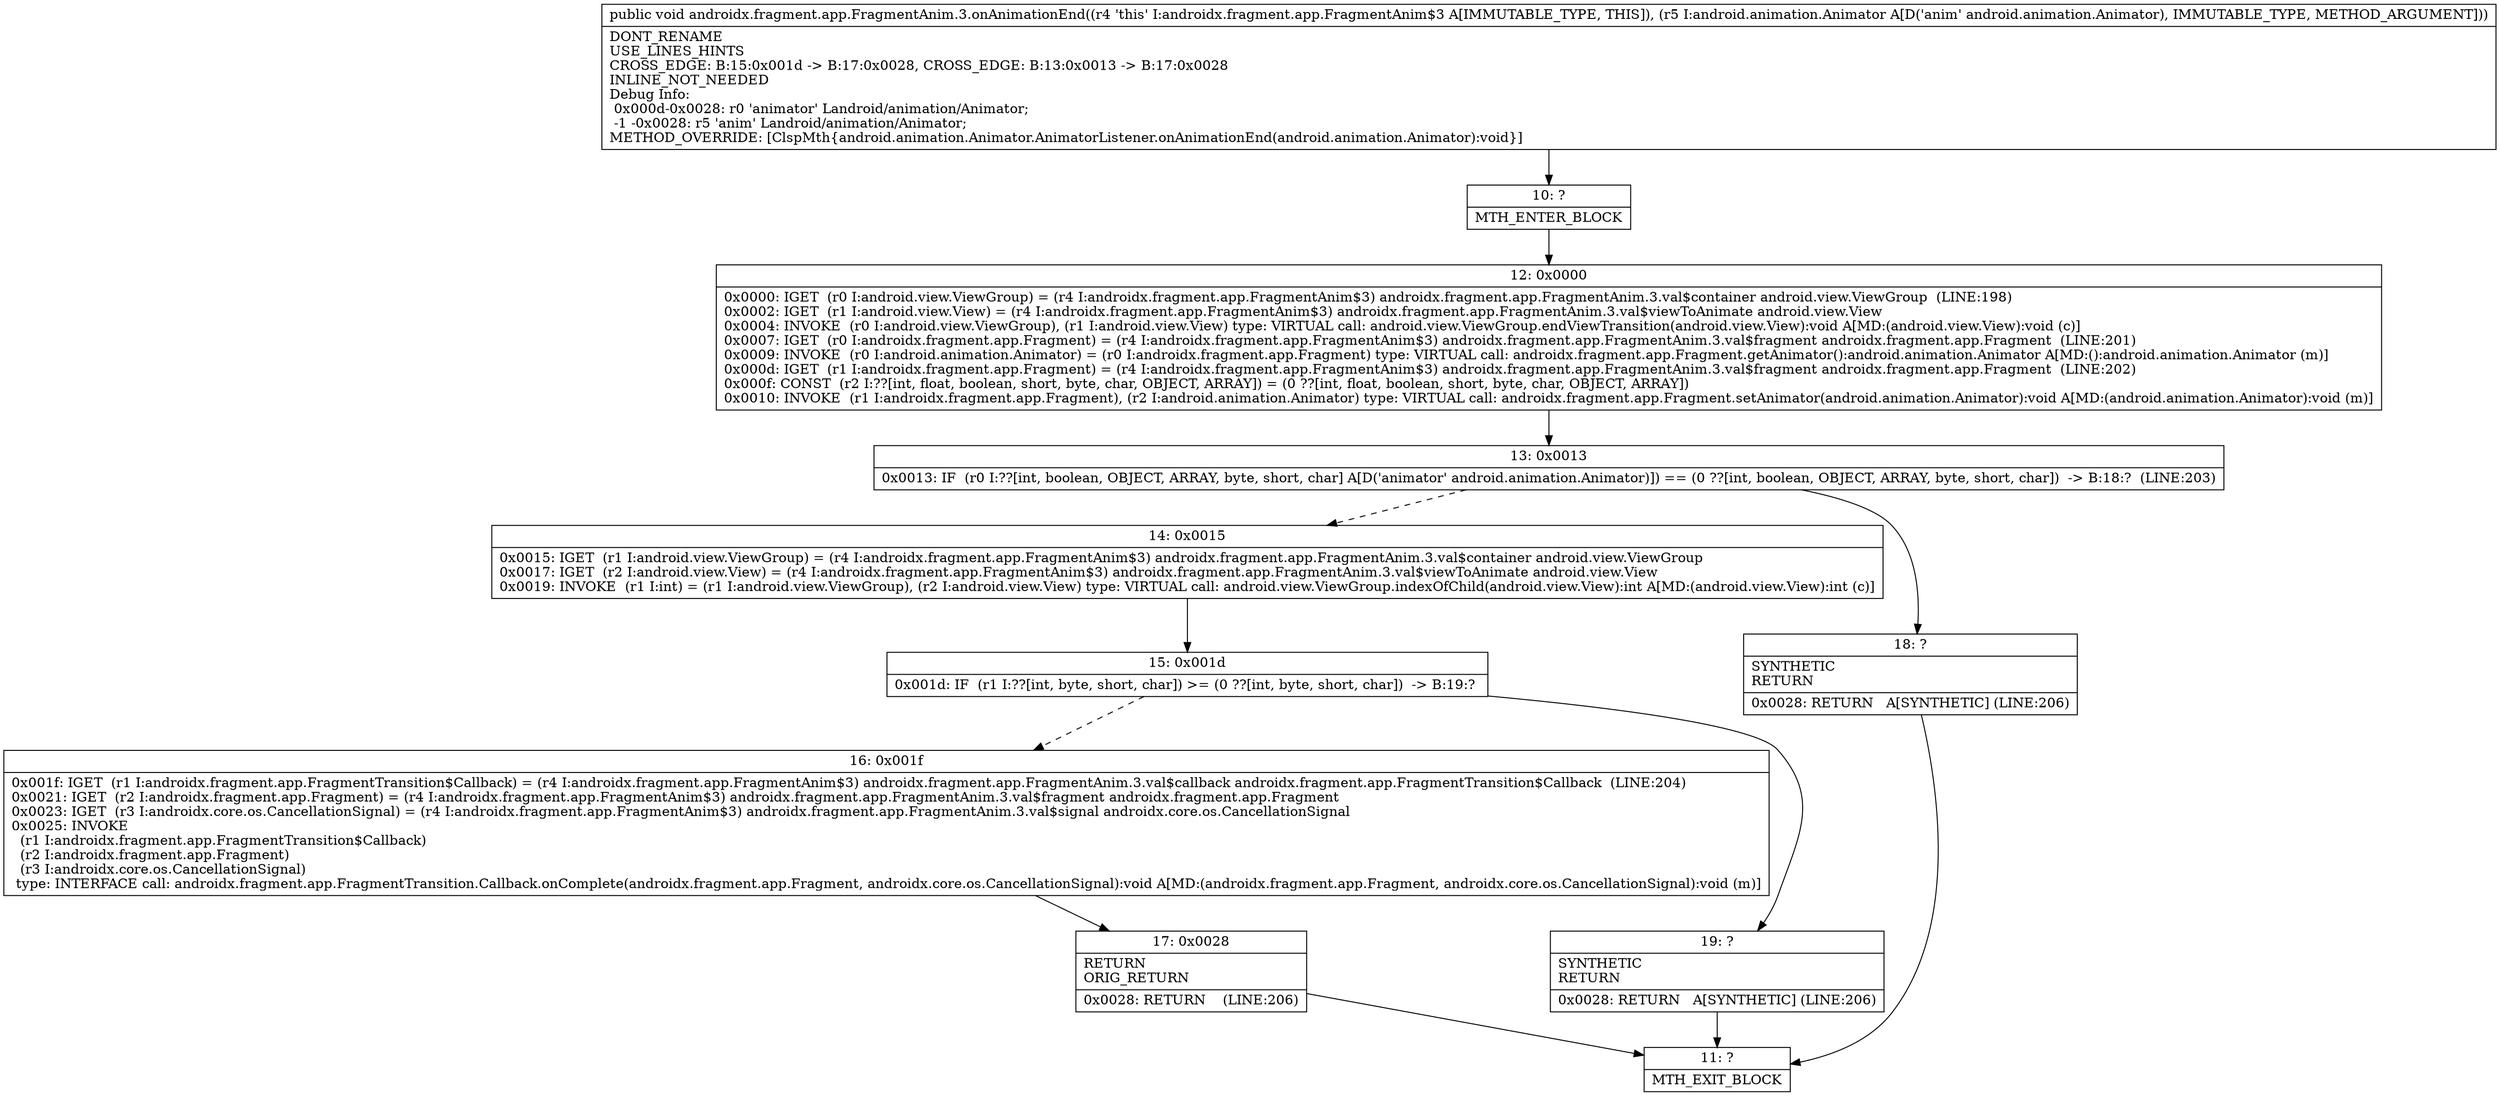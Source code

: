digraph "CFG forandroidx.fragment.app.FragmentAnim.3.onAnimationEnd(Landroid\/animation\/Animator;)V" {
Node_10 [shape=record,label="{10\:\ ?|MTH_ENTER_BLOCK\l}"];
Node_12 [shape=record,label="{12\:\ 0x0000|0x0000: IGET  (r0 I:android.view.ViewGroup) = (r4 I:androidx.fragment.app.FragmentAnim$3) androidx.fragment.app.FragmentAnim.3.val$container android.view.ViewGroup  (LINE:198)\l0x0002: IGET  (r1 I:android.view.View) = (r4 I:androidx.fragment.app.FragmentAnim$3) androidx.fragment.app.FragmentAnim.3.val$viewToAnimate android.view.View \l0x0004: INVOKE  (r0 I:android.view.ViewGroup), (r1 I:android.view.View) type: VIRTUAL call: android.view.ViewGroup.endViewTransition(android.view.View):void A[MD:(android.view.View):void (c)]\l0x0007: IGET  (r0 I:androidx.fragment.app.Fragment) = (r4 I:androidx.fragment.app.FragmentAnim$3) androidx.fragment.app.FragmentAnim.3.val$fragment androidx.fragment.app.Fragment  (LINE:201)\l0x0009: INVOKE  (r0 I:android.animation.Animator) = (r0 I:androidx.fragment.app.Fragment) type: VIRTUAL call: androidx.fragment.app.Fragment.getAnimator():android.animation.Animator A[MD:():android.animation.Animator (m)]\l0x000d: IGET  (r1 I:androidx.fragment.app.Fragment) = (r4 I:androidx.fragment.app.FragmentAnim$3) androidx.fragment.app.FragmentAnim.3.val$fragment androidx.fragment.app.Fragment  (LINE:202)\l0x000f: CONST  (r2 I:??[int, float, boolean, short, byte, char, OBJECT, ARRAY]) = (0 ??[int, float, boolean, short, byte, char, OBJECT, ARRAY]) \l0x0010: INVOKE  (r1 I:androidx.fragment.app.Fragment), (r2 I:android.animation.Animator) type: VIRTUAL call: androidx.fragment.app.Fragment.setAnimator(android.animation.Animator):void A[MD:(android.animation.Animator):void (m)]\l}"];
Node_13 [shape=record,label="{13\:\ 0x0013|0x0013: IF  (r0 I:??[int, boolean, OBJECT, ARRAY, byte, short, char] A[D('animator' android.animation.Animator)]) == (0 ??[int, boolean, OBJECT, ARRAY, byte, short, char])  \-\> B:18:?  (LINE:203)\l}"];
Node_14 [shape=record,label="{14\:\ 0x0015|0x0015: IGET  (r1 I:android.view.ViewGroup) = (r4 I:androidx.fragment.app.FragmentAnim$3) androidx.fragment.app.FragmentAnim.3.val$container android.view.ViewGroup \l0x0017: IGET  (r2 I:android.view.View) = (r4 I:androidx.fragment.app.FragmentAnim$3) androidx.fragment.app.FragmentAnim.3.val$viewToAnimate android.view.View \l0x0019: INVOKE  (r1 I:int) = (r1 I:android.view.ViewGroup), (r2 I:android.view.View) type: VIRTUAL call: android.view.ViewGroup.indexOfChild(android.view.View):int A[MD:(android.view.View):int (c)]\l}"];
Node_15 [shape=record,label="{15\:\ 0x001d|0x001d: IF  (r1 I:??[int, byte, short, char]) \>= (0 ??[int, byte, short, char])  \-\> B:19:? \l}"];
Node_16 [shape=record,label="{16\:\ 0x001f|0x001f: IGET  (r1 I:androidx.fragment.app.FragmentTransition$Callback) = (r4 I:androidx.fragment.app.FragmentAnim$3) androidx.fragment.app.FragmentAnim.3.val$callback androidx.fragment.app.FragmentTransition$Callback  (LINE:204)\l0x0021: IGET  (r2 I:androidx.fragment.app.Fragment) = (r4 I:androidx.fragment.app.FragmentAnim$3) androidx.fragment.app.FragmentAnim.3.val$fragment androidx.fragment.app.Fragment \l0x0023: IGET  (r3 I:androidx.core.os.CancellationSignal) = (r4 I:androidx.fragment.app.FragmentAnim$3) androidx.fragment.app.FragmentAnim.3.val$signal androidx.core.os.CancellationSignal \l0x0025: INVOKE  \l  (r1 I:androidx.fragment.app.FragmentTransition$Callback)\l  (r2 I:androidx.fragment.app.Fragment)\l  (r3 I:androidx.core.os.CancellationSignal)\l type: INTERFACE call: androidx.fragment.app.FragmentTransition.Callback.onComplete(androidx.fragment.app.Fragment, androidx.core.os.CancellationSignal):void A[MD:(androidx.fragment.app.Fragment, androidx.core.os.CancellationSignal):void (m)]\l}"];
Node_17 [shape=record,label="{17\:\ 0x0028|RETURN\lORIG_RETURN\l|0x0028: RETURN    (LINE:206)\l}"];
Node_11 [shape=record,label="{11\:\ ?|MTH_EXIT_BLOCK\l}"];
Node_19 [shape=record,label="{19\:\ ?|SYNTHETIC\lRETURN\l|0x0028: RETURN   A[SYNTHETIC] (LINE:206)\l}"];
Node_18 [shape=record,label="{18\:\ ?|SYNTHETIC\lRETURN\l|0x0028: RETURN   A[SYNTHETIC] (LINE:206)\l}"];
MethodNode[shape=record,label="{public void androidx.fragment.app.FragmentAnim.3.onAnimationEnd((r4 'this' I:androidx.fragment.app.FragmentAnim$3 A[IMMUTABLE_TYPE, THIS]), (r5 I:android.animation.Animator A[D('anim' android.animation.Animator), IMMUTABLE_TYPE, METHOD_ARGUMENT]))  | DONT_RENAME\lUSE_LINES_HINTS\lCROSS_EDGE: B:15:0x001d \-\> B:17:0x0028, CROSS_EDGE: B:13:0x0013 \-\> B:17:0x0028\lINLINE_NOT_NEEDED\lDebug Info:\l  0x000d\-0x0028: r0 'animator' Landroid\/animation\/Animator;\l  \-1 \-0x0028: r5 'anim' Landroid\/animation\/Animator;\lMETHOD_OVERRIDE: [ClspMth\{android.animation.Animator.AnimatorListener.onAnimationEnd(android.animation.Animator):void\}]\l}"];
MethodNode -> Node_10;Node_10 -> Node_12;
Node_12 -> Node_13;
Node_13 -> Node_14[style=dashed];
Node_13 -> Node_18;
Node_14 -> Node_15;
Node_15 -> Node_16[style=dashed];
Node_15 -> Node_19;
Node_16 -> Node_17;
Node_17 -> Node_11;
Node_19 -> Node_11;
Node_18 -> Node_11;
}

